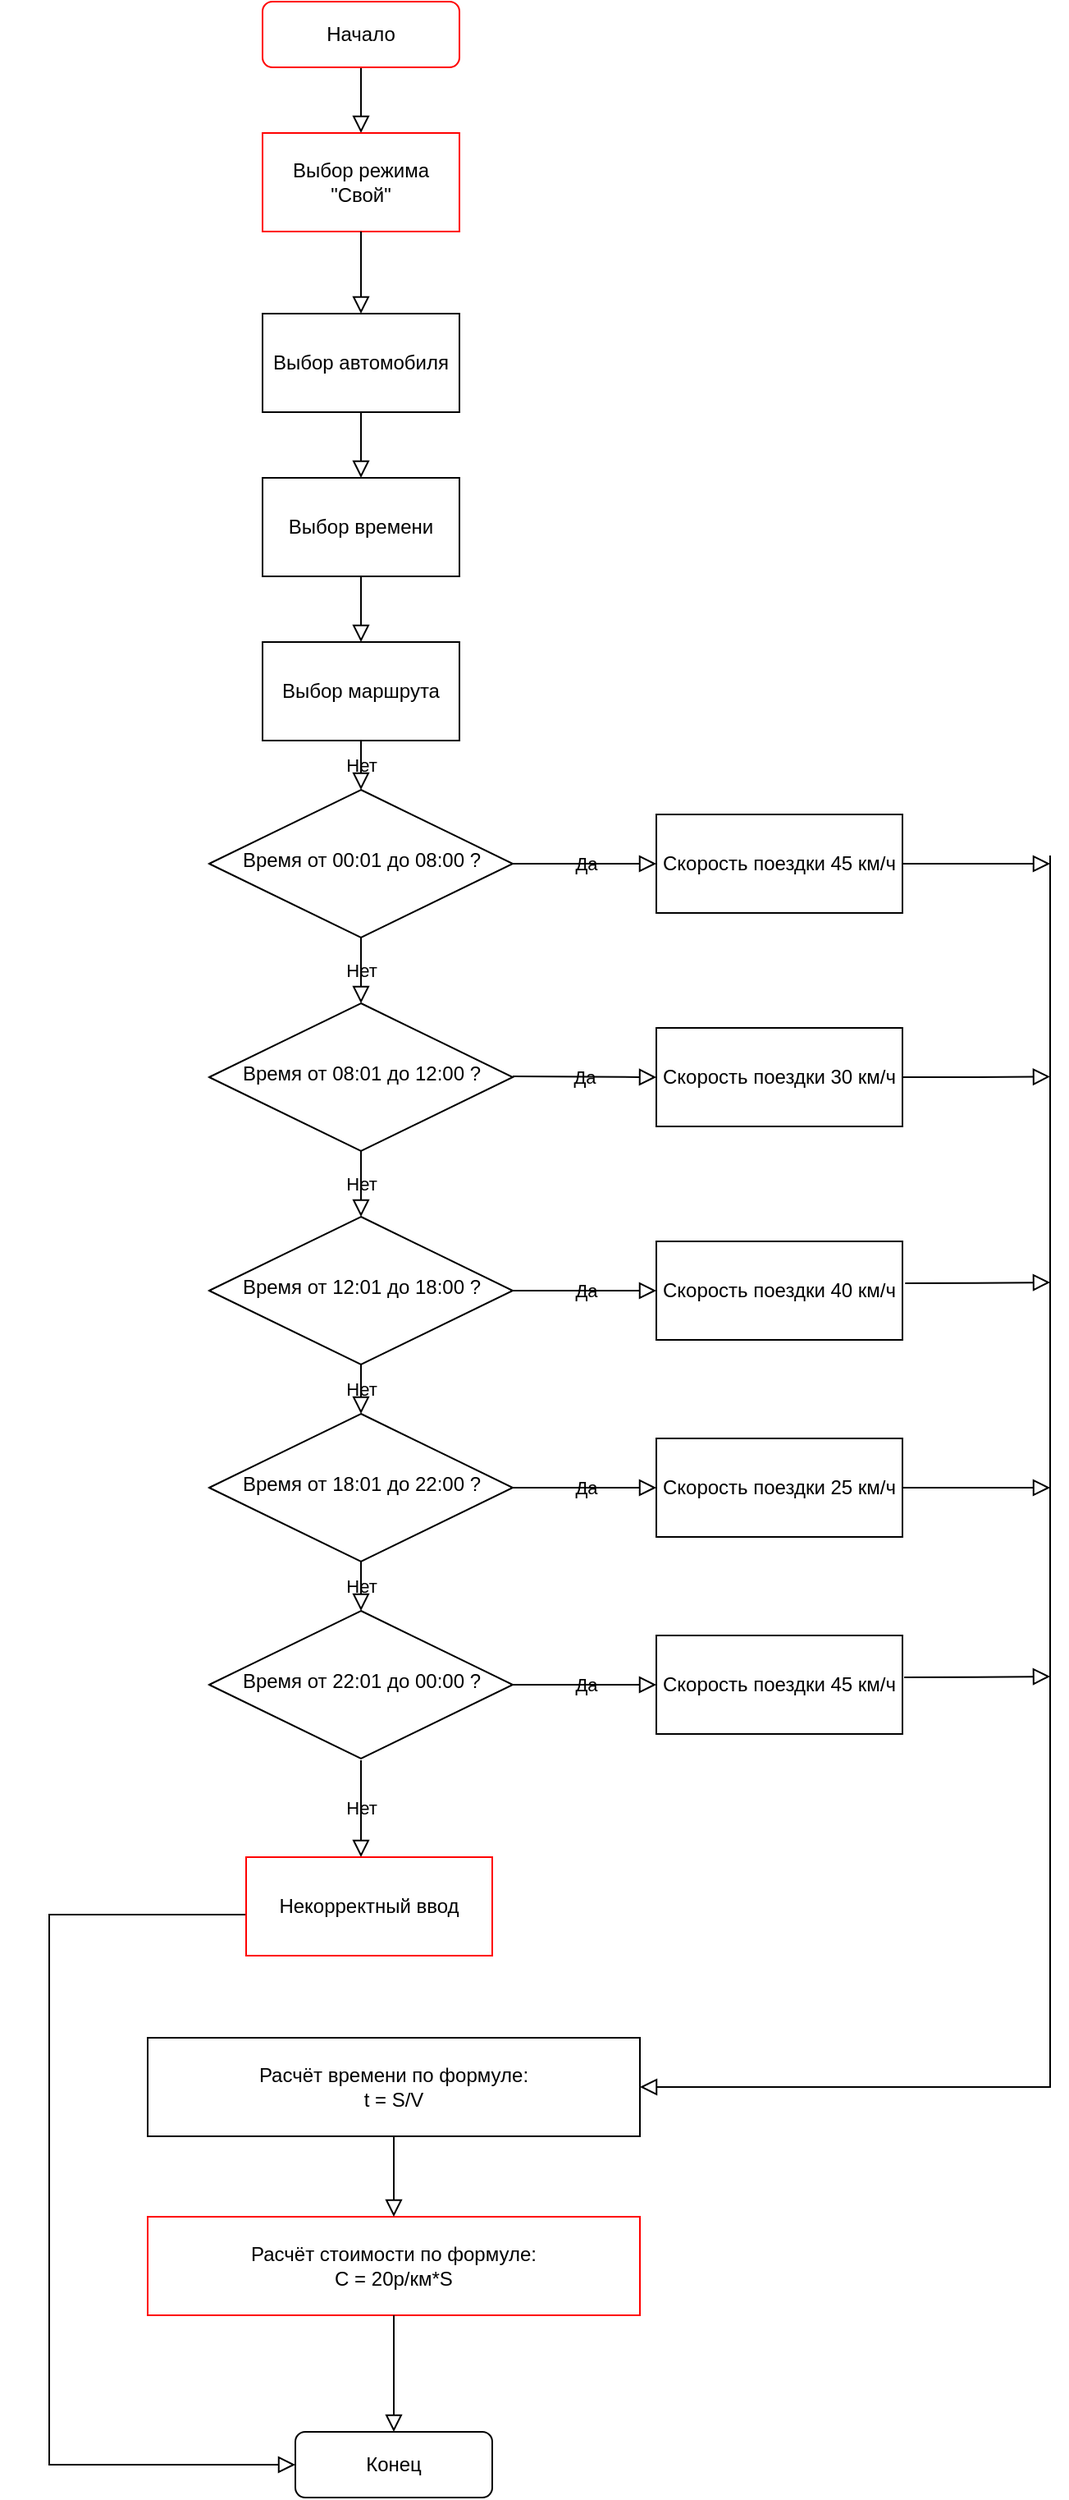 <mxfile version="21.5.0" type="device">
  <diagram id="C5RBs43oDa-KdzZeNtuy" name="Page-1">
    <mxGraphModel dx="1674" dy="2013" grid="1" gridSize="10" guides="1" tooltips="1" connect="1" arrows="1" fold="1" page="1" pageScale="1" pageWidth="827" pageHeight="1169" math="0" shadow="0">
      <root>
        <mxCell id="WIyWlLk6GJQsqaUBKTNV-0" />
        <mxCell id="WIyWlLk6GJQsqaUBKTNV-1" parent="WIyWlLk6GJQsqaUBKTNV-0" />
        <mxCell id="WIyWlLk6GJQsqaUBKTNV-2" value="" style="rounded=0;html=1;jettySize=auto;orthogonalLoop=1;fontSize=11;endArrow=block;endFill=0;endSize=8;strokeWidth=1;shadow=0;labelBackgroundColor=none;edgeStyle=orthogonalEdgeStyle;entryX=0.5;entryY=0;entryDx=0;entryDy=0;" parent="WIyWlLk6GJQsqaUBKTNV-1" source="WIyWlLk6GJQsqaUBKTNV-3" target="eIVZ9_EKGvHPtC1QvduQ-0" edge="1">
          <mxGeometry relative="1" as="geometry">
            <Array as="points" />
          </mxGeometry>
        </mxCell>
        <mxCell id="WIyWlLk6GJQsqaUBKTNV-3" value="Начало" style="rounded=1;whiteSpace=wrap;html=1;fontSize=12;glass=0;strokeWidth=1;shadow=0;strokeColor=#FF0000;" parent="WIyWlLk6GJQsqaUBKTNV-1" vertex="1">
          <mxGeometry x="160" y="-170" width="120" height="40" as="geometry" />
        </mxCell>
        <mxCell id="WIyWlLk6GJQsqaUBKTNV-10" value="&lt;div style=&quot;&quot;&gt;&lt;span style=&quot;background-color: initial;&quot;&gt;Время от 00:01 до 08:00 ?&lt;/span&gt;&lt;/div&gt;" style="rhombus;whiteSpace=wrap;html=1;shadow=0;fontFamily=Helvetica;fontSize=12;align=center;strokeWidth=1;spacing=6;spacingTop=-4;" parent="WIyWlLk6GJQsqaUBKTNV-1" vertex="1">
          <mxGeometry x="127.5" y="310" width="185" height="90" as="geometry" />
        </mxCell>
        <mxCell id="WIyWlLk6GJQsqaUBKTNV-11" value="Конец" style="rounded=1;whiteSpace=wrap;html=1;fontSize=12;glass=0;strokeWidth=1;shadow=0;" parent="WIyWlLk6GJQsqaUBKTNV-1" vertex="1">
          <mxGeometry x="180" y="1310" width="120" height="40" as="geometry" />
        </mxCell>
        <mxCell id="eFByVGFu7p8h2Q2ur5fF-0" value="Выбор маршрута" style="rounded=0;whiteSpace=wrap;html=1;" parent="WIyWlLk6GJQsqaUBKTNV-1" vertex="1">
          <mxGeometry x="160" y="220" width="120" height="60" as="geometry" />
        </mxCell>
        <mxCell id="eFByVGFu7p8h2Q2ur5fF-1" value="Выбор времени" style="rounded=0;whiteSpace=wrap;html=1;" parent="WIyWlLk6GJQsqaUBKTNV-1" vertex="1">
          <mxGeometry x="160" y="120" width="120" height="60" as="geometry" />
        </mxCell>
        <mxCell id="eFByVGFu7p8h2Q2ur5fF-3" value="" style="rounded=0;html=1;jettySize=auto;orthogonalLoop=1;fontSize=11;endArrow=block;endFill=0;endSize=8;strokeWidth=1;shadow=0;labelBackgroundColor=none;edgeStyle=orthogonalEdgeStyle;entryX=0.5;entryY=0;entryDx=0;entryDy=0;exitX=0.5;exitY=1;exitDx=0;exitDy=0;" parent="WIyWlLk6GJQsqaUBKTNV-1" source="eFByVGFu7p8h2Q2ur5fF-1" target="eFByVGFu7p8h2Q2ur5fF-0" edge="1">
          <mxGeometry relative="1" as="geometry">
            <mxPoint x="230" y="90" as="sourcePoint" />
            <mxPoint x="230" y="150" as="targetPoint" />
          </mxGeometry>
        </mxCell>
        <mxCell id="eFByVGFu7p8h2Q2ur5fF-4" value="&lt;div style=&quot;&quot;&gt;&lt;span style=&quot;background-color: initial;&quot;&gt;Время от 18:01 до 22:00 ?&lt;/span&gt;&lt;/div&gt;" style="rhombus;whiteSpace=wrap;html=1;shadow=0;fontFamily=Helvetica;fontSize=12;align=center;strokeWidth=1;spacing=6;spacingTop=-4;" parent="WIyWlLk6GJQsqaUBKTNV-1" vertex="1">
          <mxGeometry x="127.5" y="690" width="185" height="90" as="geometry" />
        </mxCell>
        <mxCell id="eFByVGFu7p8h2Q2ur5fF-5" value="&lt;div style=&quot;&quot;&gt;&lt;span style=&quot;background-color: initial;&quot;&gt;Время от 22:01 до 00:00 ?&lt;/span&gt;&lt;/div&gt;" style="rhombus;whiteSpace=wrap;html=1;shadow=0;fontFamily=Helvetica;fontSize=12;align=center;strokeWidth=1;spacing=6;spacingTop=-4;" parent="WIyWlLk6GJQsqaUBKTNV-1" vertex="1">
          <mxGeometry x="127.5" y="810" width="185" height="90" as="geometry" />
        </mxCell>
        <mxCell id="eFByVGFu7p8h2Q2ur5fF-6" value="&lt;div style=&quot;&quot;&gt;&lt;span style=&quot;background-color: initial;&quot;&gt;Время от 12:01 до 18:00 ?&lt;/span&gt;&lt;/div&gt;" style="rhombus;whiteSpace=wrap;html=1;shadow=0;fontFamily=Helvetica;fontSize=12;align=center;strokeWidth=1;spacing=6;spacingTop=-4;" parent="WIyWlLk6GJQsqaUBKTNV-1" vertex="1">
          <mxGeometry x="127.5" y="570" width="185" height="90" as="geometry" />
        </mxCell>
        <mxCell id="eFByVGFu7p8h2Q2ur5fF-7" value="&lt;div style=&quot;&quot;&gt;&lt;span style=&quot;background-color: initial;&quot;&gt;Время от 08:01 до 12:00 ?&lt;/span&gt;&lt;/div&gt;" style="rhombus;whiteSpace=wrap;html=1;shadow=0;fontFamily=Helvetica;fontSize=12;align=center;strokeWidth=1;spacing=6;spacingTop=-4;" parent="WIyWlLk6GJQsqaUBKTNV-1" vertex="1">
          <mxGeometry x="127.5" y="440" width="185" height="90" as="geometry" />
        </mxCell>
        <mxCell id="eFByVGFu7p8h2Q2ur5fF-8" value="Нет" style="rounded=0;html=1;jettySize=auto;orthogonalLoop=1;fontSize=11;endArrow=block;endFill=0;endSize=8;strokeWidth=1;shadow=0;labelBackgroundColor=none;edgeStyle=orthogonalEdgeStyle;entryX=0.5;entryY=0;entryDx=0;entryDy=0;exitX=0.5;exitY=1;exitDx=0;exitDy=0;" parent="WIyWlLk6GJQsqaUBKTNV-1" source="eFByVGFu7p8h2Q2ur5fF-6" target="eFByVGFu7p8h2Q2ur5fF-4" edge="1">
          <mxGeometry relative="1" as="geometry">
            <mxPoint x="420" y="730" as="sourcePoint" />
            <mxPoint x="420" y="770" as="targetPoint" />
          </mxGeometry>
        </mxCell>
        <mxCell id="eFByVGFu7p8h2Q2ur5fF-9" value="Нет" style="rounded=0;html=1;jettySize=auto;orthogonalLoop=1;fontSize=11;endArrow=block;endFill=0;endSize=8;strokeWidth=1;shadow=0;labelBackgroundColor=none;edgeStyle=orthogonalEdgeStyle;entryX=0.5;entryY=0;entryDx=0;entryDy=0;exitX=0.5;exitY=1;exitDx=0;exitDy=0;" parent="WIyWlLk6GJQsqaUBKTNV-1" source="eFByVGFu7p8h2Q2ur5fF-4" target="eFByVGFu7p8h2Q2ur5fF-5" edge="1">
          <mxGeometry relative="1" as="geometry">
            <mxPoint x="300" y="760" as="sourcePoint" />
            <mxPoint x="300" y="800" as="targetPoint" />
          </mxGeometry>
        </mxCell>
        <mxCell id="eFByVGFu7p8h2Q2ur5fF-10" value="Нет" style="rounded=0;html=1;jettySize=auto;orthogonalLoop=1;fontSize=11;endArrow=block;endFill=0;endSize=8;strokeWidth=1;shadow=0;labelBackgroundColor=none;edgeStyle=orthogonalEdgeStyle;entryX=0.5;entryY=0;entryDx=0;entryDy=0;exitX=0.5;exitY=1;exitDx=0;exitDy=0;" parent="WIyWlLk6GJQsqaUBKTNV-1" source="WIyWlLk6GJQsqaUBKTNV-10" target="eFByVGFu7p8h2Q2ur5fF-7" edge="1">
          <mxGeometry relative="1" as="geometry">
            <mxPoint x="420" y="585" as="sourcePoint" />
            <mxPoint x="420" y="625" as="targetPoint" />
          </mxGeometry>
        </mxCell>
        <mxCell id="eFByVGFu7p8h2Q2ur5fF-11" value="Нет" style="rounded=0;html=1;jettySize=auto;orthogonalLoop=1;fontSize=11;endArrow=block;endFill=0;endSize=8;strokeWidth=1;shadow=0;labelBackgroundColor=none;edgeStyle=orthogonalEdgeStyle;entryX=0.5;entryY=0;entryDx=0;entryDy=0;exitX=0.5;exitY=1;exitDx=0;exitDy=0;" parent="WIyWlLk6GJQsqaUBKTNV-1" source="eFByVGFu7p8h2Q2ur5fF-7" target="eFByVGFu7p8h2Q2ur5fF-6" edge="1">
          <mxGeometry relative="1" as="geometry">
            <mxPoint x="340" y="650" as="sourcePoint" />
            <mxPoint x="340" y="690" as="targetPoint" />
          </mxGeometry>
        </mxCell>
        <mxCell id="eFByVGFu7p8h2Q2ur5fF-12" value="Нет" style="rounded=0;html=1;jettySize=auto;orthogonalLoop=1;fontSize=11;endArrow=block;endFill=0;endSize=8;strokeWidth=1;shadow=0;labelBackgroundColor=none;edgeStyle=orthogonalEdgeStyle;entryX=0.5;entryY=0;entryDx=0;entryDy=0;exitX=0.5;exitY=1;exitDx=0;exitDy=0;" parent="WIyWlLk6GJQsqaUBKTNV-1" source="eFByVGFu7p8h2Q2ur5fF-0" target="WIyWlLk6GJQsqaUBKTNV-10" edge="1">
          <mxGeometry relative="1" as="geometry">
            <mxPoint x="270" y="230" as="sourcePoint" />
            <mxPoint x="270" y="270" as="targetPoint" />
          </mxGeometry>
        </mxCell>
        <mxCell id="eFByVGFu7p8h2Q2ur5fF-16" value="&lt;br&gt;" style="rounded=0;html=1;jettySize=auto;orthogonalLoop=1;fontSize=11;endArrow=block;endFill=0;endSize=8;strokeWidth=1;shadow=0;labelBackgroundColor=none;edgeStyle=orthogonalEdgeStyle;entryX=0;entryY=0.5;entryDx=0;entryDy=0;" parent="WIyWlLk6GJQsqaUBKTNV-1" source="eIVZ9_EKGvHPtC1QvduQ-4" target="WIyWlLk6GJQsqaUBKTNV-11" edge="1">
          <mxGeometry x="0.009" y="-30" relative="1" as="geometry">
            <mxPoint x="168.95" y="953.98" as="sourcePoint" />
            <mxPoint x="90" y="645" as="targetPoint" />
            <Array as="points">
              <mxPoint x="30" y="995" />
              <mxPoint x="30" y="1330" />
            </Array>
            <mxPoint as="offset" />
          </mxGeometry>
        </mxCell>
        <mxCell id="eFByVGFu7p8h2Q2ur5fF-18" value="Нет" style="rounded=0;html=1;jettySize=auto;orthogonalLoop=1;fontSize=11;endArrow=block;endFill=0;endSize=8;strokeWidth=1;shadow=0;labelBackgroundColor=none;edgeStyle=orthogonalEdgeStyle;" parent="WIyWlLk6GJQsqaUBKTNV-1" edge="1">
          <mxGeometry x="-0.017" relative="1" as="geometry">
            <mxPoint x="220" y="901" as="sourcePoint" />
            <mxPoint x="220" y="960" as="targetPoint" />
            <mxPoint as="offset" />
          </mxGeometry>
        </mxCell>
        <mxCell id="eFByVGFu7p8h2Q2ur5fF-23" value="Да" style="rounded=0;html=1;jettySize=auto;orthogonalLoop=1;fontSize=11;endArrow=block;endFill=0;endSize=8;strokeWidth=1;shadow=0;labelBackgroundColor=none;edgeStyle=orthogonalEdgeStyle;exitX=1;exitY=0.5;exitDx=0;exitDy=0;entryX=0;entryY=0.5;entryDx=0;entryDy=0;" parent="WIyWlLk6GJQsqaUBKTNV-1" source="WIyWlLk6GJQsqaUBKTNV-10" target="eFByVGFu7p8h2Q2ur5fF-28" edge="1">
          <mxGeometry relative="1" as="geometry">
            <mxPoint x="400" y="340" as="sourcePoint" />
            <mxPoint x="400" y="355" as="targetPoint" />
          </mxGeometry>
        </mxCell>
        <mxCell id="eFByVGFu7p8h2Q2ur5fF-24" value="Да" style="rounded=0;html=1;jettySize=auto;orthogonalLoop=1;fontSize=11;endArrow=block;endFill=0;endSize=8;strokeWidth=1;shadow=0;labelBackgroundColor=none;edgeStyle=orthogonalEdgeStyle;exitX=1;exitY=0.5;exitDx=0;exitDy=0;entryX=0;entryY=0.5;entryDx=0;entryDy=0;" parent="WIyWlLk6GJQsqaUBKTNV-1" source="eFByVGFu7p8h2Q2ur5fF-4" target="eFByVGFu7p8h2Q2ur5fF-30" edge="1">
          <mxGeometry relative="1" as="geometry">
            <mxPoint x="350" y="760" as="sourcePoint" />
            <mxPoint x="437" y="760" as="targetPoint" />
          </mxGeometry>
        </mxCell>
        <mxCell id="eFByVGFu7p8h2Q2ur5fF-25" value="Да" style="rounded=0;html=1;jettySize=auto;orthogonalLoop=1;fontSize=11;endArrow=block;endFill=0;endSize=8;strokeWidth=1;shadow=0;labelBackgroundColor=none;edgeStyle=orthogonalEdgeStyle;exitX=1;exitY=0.5;exitDx=0;exitDy=0;entryX=0;entryY=0.5;entryDx=0;entryDy=0;" parent="WIyWlLk6GJQsqaUBKTNV-1" source="eFByVGFu7p8h2Q2ur5fF-6" target="eFByVGFu7p8h2Q2ur5fF-31" edge="1">
          <mxGeometry relative="1" as="geometry">
            <mxPoint x="333" y="614.47" as="sourcePoint" />
            <mxPoint x="390" y="614" as="targetPoint" />
          </mxGeometry>
        </mxCell>
        <mxCell id="eFByVGFu7p8h2Q2ur5fF-26" value="Да" style="rounded=0;html=1;jettySize=auto;orthogonalLoop=1;fontSize=11;endArrow=block;endFill=0;endSize=8;strokeWidth=1;shadow=0;labelBackgroundColor=none;edgeStyle=orthogonalEdgeStyle;exitX=1;exitY=0.5;exitDx=0;exitDy=0;entryX=0;entryY=0.5;entryDx=0;entryDy=0;" parent="WIyWlLk6GJQsqaUBKTNV-1" target="eFByVGFu7p8h2Q2ur5fF-32" edge="1">
          <mxGeometry relative="1" as="geometry">
            <mxPoint x="312.5" y="484.47" as="sourcePoint" />
            <mxPoint x="399.5" y="484.47" as="targetPoint" />
          </mxGeometry>
        </mxCell>
        <mxCell id="eFByVGFu7p8h2Q2ur5fF-27" value="Да" style="rounded=0;html=1;jettySize=auto;orthogonalLoop=1;fontSize=11;endArrow=block;endFill=0;endSize=8;strokeWidth=1;shadow=0;labelBackgroundColor=none;edgeStyle=orthogonalEdgeStyle;exitX=1;exitY=0.5;exitDx=0;exitDy=0;entryX=0;entryY=0.5;entryDx=0;entryDy=0;" parent="WIyWlLk6GJQsqaUBKTNV-1" source="eFByVGFu7p8h2Q2ur5fF-5" target="eFByVGFu7p8h2Q2ur5fF-29" edge="1">
          <mxGeometry relative="1" as="geometry">
            <mxPoint x="312.5" y="840" as="sourcePoint" />
            <mxPoint x="400" y="850" as="targetPoint" />
          </mxGeometry>
        </mxCell>
        <mxCell id="eFByVGFu7p8h2Q2ur5fF-28" value="Скорость поездки 45 км/ч" style="rounded=0;whiteSpace=wrap;html=1;" parent="WIyWlLk6GJQsqaUBKTNV-1" vertex="1">
          <mxGeometry x="400" y="325" width="150" height="60" as="geometry" />
        </mxCell>
        <mxCell id="eFByVGFu7p8h2Q2ur5fF-29" value="Скорость поездки 45 км/ч" style="rounded=0;whiteSpace=wrap;html=1;" parent="WIyWlLk6GJQsqaUBKTNV-1" vertex="1">
          <mxGeometry x="400" y="825" width="150" height="60" as="geometry" />
        </mxCell>
        <mxCell id="eFByVGFu7p8h2Q2ur5fF-30" value="Скорость поездки 25 км/ч" style="rounded=0;whiteSpace=wrap;html=1;" parent="WIyWlLk6GJQsqaUBKTNV-1" vertex="1">
          <mxGeometry x="400" y="705" width="150" height="60" as="geometry" />
        </mxCell>
        <mxCell id="eFByVGFu7p8h2Q2ur5fF-31" value="Скорость поездки 40 км/ч" style="rounded=0;whiteSpace=wrap;html=1;" parent="WIyWlLk6GJQsqaUBKTNV-1" vertex="1">
          <mxGeometry x="400" y="585" width="150" height="60" as="geometry" />
        </mxCell>
        <mxCell id="eFByVGFu7p8h2Q2ur5fF-32" value="Скорость поездки 30 км/ч" style="rounded=0;whiteSpace=wrap;html=1;" parent="WIyWlLk6GJQsqaUBKTNV-1" vertex="1">
          <mxGeometry x="400" y="455" width="150" height="60" as="geometry" />
        </mxCell>
        <mxCell id="eFByVGFu7p8h2Q2ur5fF-36" value="Расчёт стоимости по формуле:&lt;br&gt;&lt;font style=&quot;font-size: 12px;&quot; face=&quot;Arial&quot;&gt;C = 20р/км*S&lt;/font&gt;&lt;br&gt;&lt;span id=&quot;docs-internal-guid-2319c346-7fff-75a6-9621-920b8b60608d&quot;&gt;&lt;/span&gt;" style="rounded=0;whiteSpace=wrap;html=1;strokeColor=#FF0000;" parent="WIyWlLk6GJQsqaUBKTNV-1" vertex="1">
          <mxGeometry x="90" y="1179" width="300" height="60" as="geometry" />
        </mxCell>
        <mxCell id="eFByVGFu7p8h2Q2ur5fF-37" value="Расчёт времени по формуле:&lt;br&gt;t = S/V" style="rounded=0;whiteSpace=wrap;html=1;" parent="WIyWlLk6GJQsqaUBKTNV-1" vertex="1">
          <mxGeometry x="90" y="1070" width="300" height="60" as="geometry" />
        </mxCell>
        <mxCell id="eFByVGFu7p8h2Q2ur5fF-39" value="" style="rounded=0;html=1;jettySize=auto;orthogonalLoop=1;fontSize=11;endArrow=block;endFill=0;endSize=8;strokeWidth=1;shadow=0;labelBackgroundColor=none;edgeStyle=orthogonalEdgeStyle;entryX=0.5;entryY=0;entryDx=0;entryDy=0;exitX=0.5;exitY=1;exitDx=0;exitDy=0;" parent="WIyWlLk6GJQsqaUBKTNV-1" source="eFByVGFu7p8h2Q2ur5fF-36" target="WIyWlLk6GJQsqaUBKTNV-11" edge="1">
          <mxGeometry relative="1" as="geometry">
            <mxPoint x="312.5" y="1250" as="sourcePoint" />
            <mxPoint x="312.5" y="1290" as="targetPoint" />
          </mxGeometry>
        </mxCell>
        <mxCell id="eFByVGFu7p8h2Q2ur5fF-41" value="" style="rounded=0;html=1;jettySize=auto;orthogonalLoop=1;fontSize=11;endArrow=block;endFill=0;endSize=8;strokeWidth=1;shadow=0;labelBackgroundColor=none;edgeStyle=orthogonalEdgeStyle;entryX=0.5;entryY=0;entryDx=0;entryDy=0;exitX=0.5;exitY=1;exitDx=0;exitDy=0;" parent="WIyWlLk6GJQsqaUBKTNV-1" source="eFByVGFu7p8h2Q2ur5fF-37" target="eFByVGFu7p8h2Q2ur5fF-36" edge="1">
          <mxGeometry relative="1" as="geometry">
            <mxPoint x="490" y="1040" as="sourcePoint" />
            <mxPoint x="490" y="1080" as="targetPoint" />
          </mxGeometry>
        </mxCell>
        <mxCell id="eFByVGFu7p8h2Q2ur5fF-43" value="&lt;br&gt;" style="rounded=0;html=1;jettySize=auto;orthogonalLoop=1;fontSize=11;endArrow=block;endFill=0;endSize=8;strokeWidth=1;shadow=0;labelBackgroundColor=none;edgeStyle=orthogonalEdgeStyle;" parent="WIyWlLk6GJQsqaUBKTNV-1" edge="1">
          <mxGeometry x="0.009" y="-30" relative="1" as="geometry">
            <mxPoint x="640" y="350" as="sourcePoint" />
            <mxPoint x="390" y="1100" as="targetPoint" />
            <Array as="points">
              <mxPoint x="640" y="1100" />
              <mxPoint x="390" y="1100" />
            </Array>
            <mxPoint as="offset" />
          </mxGeometry>
        </mxCell>
        <mxCell id="eFByVGFu7p8h2Q2ur5fF-47" value="" style="rounded=0;html=1;jettySize=auto;orthogonalLoop=1;fontSize=11;endArrow=block;endFill=0;endSize=8;strokeWidth=1;shadow=0;labelBackgroundColor=none;edgeStyle=orthogonalEdgeStyle;exitX=1;exitY=0.5;exitDx=0;exitDy=0;" parent="WIyWlLk6GJQsqaUBKTNV-1" source="eFByVGFu7p8h2Q2ur5fF-28" edge="1">
          <mxGeometry relative="1" as="geometry">
            <mxPoint x="630" y="200" as="sourcePoint" />
            <mxPoint x="640" y="355" as="targetPoint" />
          </mxGeometry>
        </mxCell>
        <mxCell id="eFByVGFu7p8h2Q2ur5fF-48" value="" style="rounded=0;html=1;jettySize=auto;orthogonalLoop=1;fontSize=11;endArrow=block;endFill=0;endSize=8;strokeWidth=1;shadow=0;labelBackgroundColor=none;edgeStyle=orthogonalEdgeStyle;exitX=1;exitY=0.5;exitDx=0;exitDy=0;" parent="WIyWlLk6GJQsqaUBKTNV-1" source="eFByVGFu7p8h2Q2ur5fF-30" edge="1">
          <mxGeometry relative="1" as="geometry">
            <mxPoint x="570" y="690" as="sourcePoint" />
            <mxPoint x="640" y="735" as="targetPoint" />
          </mxGeometry>
        </mxCell>
        <mxCell id="eFByVGFu7p8h2Q2ur5fF-49" value="" style="rounded=0;html=1;jettySize=auto;orthogonalLoop=1;fontSize=11;endArrow=block;endFill=0;endSize=8;strokeWidth=1;shadow=0;labelBackgroundColor=none;edgeStyle=orthogonalEdgeStyle;exitX=1.011;exitY=0.424;exitDx=0;exitDy=0;exitPerimeter=0;" parent="WIyWlLk6GJQsqaUBKTNV-1" source="eFByVGFu7p8h2Q2ur5fF-31" edge="1">
          <mxGeometry relative="1" as="geometry">
            <mxPoint x="550" y="610" as="sourcePoint" />
            <mxPoint x="640" y="610" as="targetPoint" />
          </mxGeometry>
        </mxCell>
        <mxCell id="eFByVGFu7p8h2Q2ur5fF-51" value="" style="rounded=0;html=1;jettySize=auto;orthogonalLoop=1;fontSize=11;endArrow=block;endFill=0;endSize=8;strokeWidth=1;shadow=0;labelBackgroundColor=none;edgeStyle=orthogonalEdgeStyle;exitX=1;exitY=0.5;exitDx=0;exitDy=0;" parent="WIyWlLk6GJQsqaUBKTNV-1" source="eFByVGFu7p8h2Q2ur5fF-32" edge="1">
          <mxGeometry relative="1" as="geometry">
            <mxPoint x="550" y="484.7" as="sourcePoint" />
            <mxPoint x="640" y="484.7" as="targetPoint" />
          </mxGeometry>
        </mxCell>
        <mxCell id="eFByVGFu7p8h2Q2ur5fF-52" value="" style="rounded=0;html=1;jettySize=auto;orthogonalLoop=1;fontSize=11;endArrow=block;endFill=0;endSize=8;strokeWidth=1;shadow=0;labelBackgroundColor=none;edgeStyle=orthogonalEdgeStyle;exitX=1.007;exitY=0.424;exitDx=0;exitDy=0;exitPerimeter=0;" parent="WIyWlLk6GJQsqaUBKTNV-1" source="eFByVGFu7p8h2Q2ur5fF-29" edge="1">
          <mxGeometry relative="1" as="geometry">
            <mxPoint x="550" y="850" as="sourcePoint" />
            <mxPoint x="640" y="850" as="targetPoint" />
          </mxGeometry>
        </mxCell>
        <mxCell id="eIVZ9_EKGvHPtC1QvduQ-0" value="Выбор режима &quot;Свой&quot;" style="rounded=0;whiteSpace=wrap;html=1;strokeColor=#FF0000;" parent="WIyWlLk6GJQsqaUBKTNV-1" vertex="1">
          <mxGeometry x="160" y="-90" width="120" height="60" as="geometry" />
        </mxCell>
        <mxCell id="eIVZ9_EKGvHPtC1QvduQ-1" value="Выбор автомобиля" style="rounded=0;whiteSpace=wrap;html=1;" parent="WIyWlLk6GJQsqaUBKTNV-1" vertex="1">
          <mxGeometry x="160" y="20" width="120" height="60" as="geometry" />
        </mxCell>
        <mxCell id="eIVZ9_EKGvHPtC1QvduQ-2" value="" style="rounded=0;html=1;jettySize=auto;orthogonalLoop=1;fontSize=11;endArrow=block;endFill=0;endSize=8;strokeWidth=1;shadow=0;labelBackgroundColor=none;edgeStyle=orthogonalEdgeStyle;entryX=0.5;entryY=0;entryDx=0;entryDy=0;exitX=0.5;exitY=1;exitDx=0;exitDy=0;" parent="WIyWlLk6GJQsqaUBKTNV-1" source="eIVZ9_EKGvHPtC1QvduQ-1" target="eFByVGFu7p8h2Q2ur5fF-1" edge="1">
          <mxGeometry relative="1" as="geometry">
            <mxPoint x="370" y="60" as="sourcePoint" />
            <mxPoint x="370" y="100" as="targetPoint" />
            <Array as="points" />
          </mxGeometry>
        </mxCell>
        <mxCell id="eIVZ9_EKGvHPtC1QvduQ-3" value="" style="rounded=0;html=1;jettySize=auto;orthogonalLoop=1;fontSize=11;endArrow=block;endFill=0;endSize=8;strokeWidth=1;shadow=0;labelBackgroundColor=none;edgeStyle=orthogonalEdgeStyle;entryX=0.5;entryY=0;entryDx=0;entryDy=0;exitX=0.5;exitY=1;exitDx=0;exitDy=0;" parent="WIyWlLk6GJQsqaUBKTNV-1" source="eIVZ9_EKGvHPtC1QvduQ-0" target="eIVZ9_EKGvHPtC1QvduQ-1" edge="1">
          <mxGeometry relative="1" as="geometry">
            <mxPoint x="219.5" y="-20" as="sourcePoint" />
            <mxPoint x="219.5" y="20" as="targetPoint" />
            <Array as="points" />
          </mxGeometry>
        </mxCell>
        <mxCell id="eIVZ9_EKGvHPtC1QvduQ-4" value="Некорректный ввод" style="rounded=0;whiteSpace=wrap;html=1;strokeColor=#FF0000;" parent="WIyWlLk6GJQsqaUBKTNV-1" vertex="1">
          <mxGeometry x="150" y="960" width="150" height="60" as="geometry" />
        </mxCell>
      </root>
    </mxGraphModel>
  </diagram>
</mxfile>
